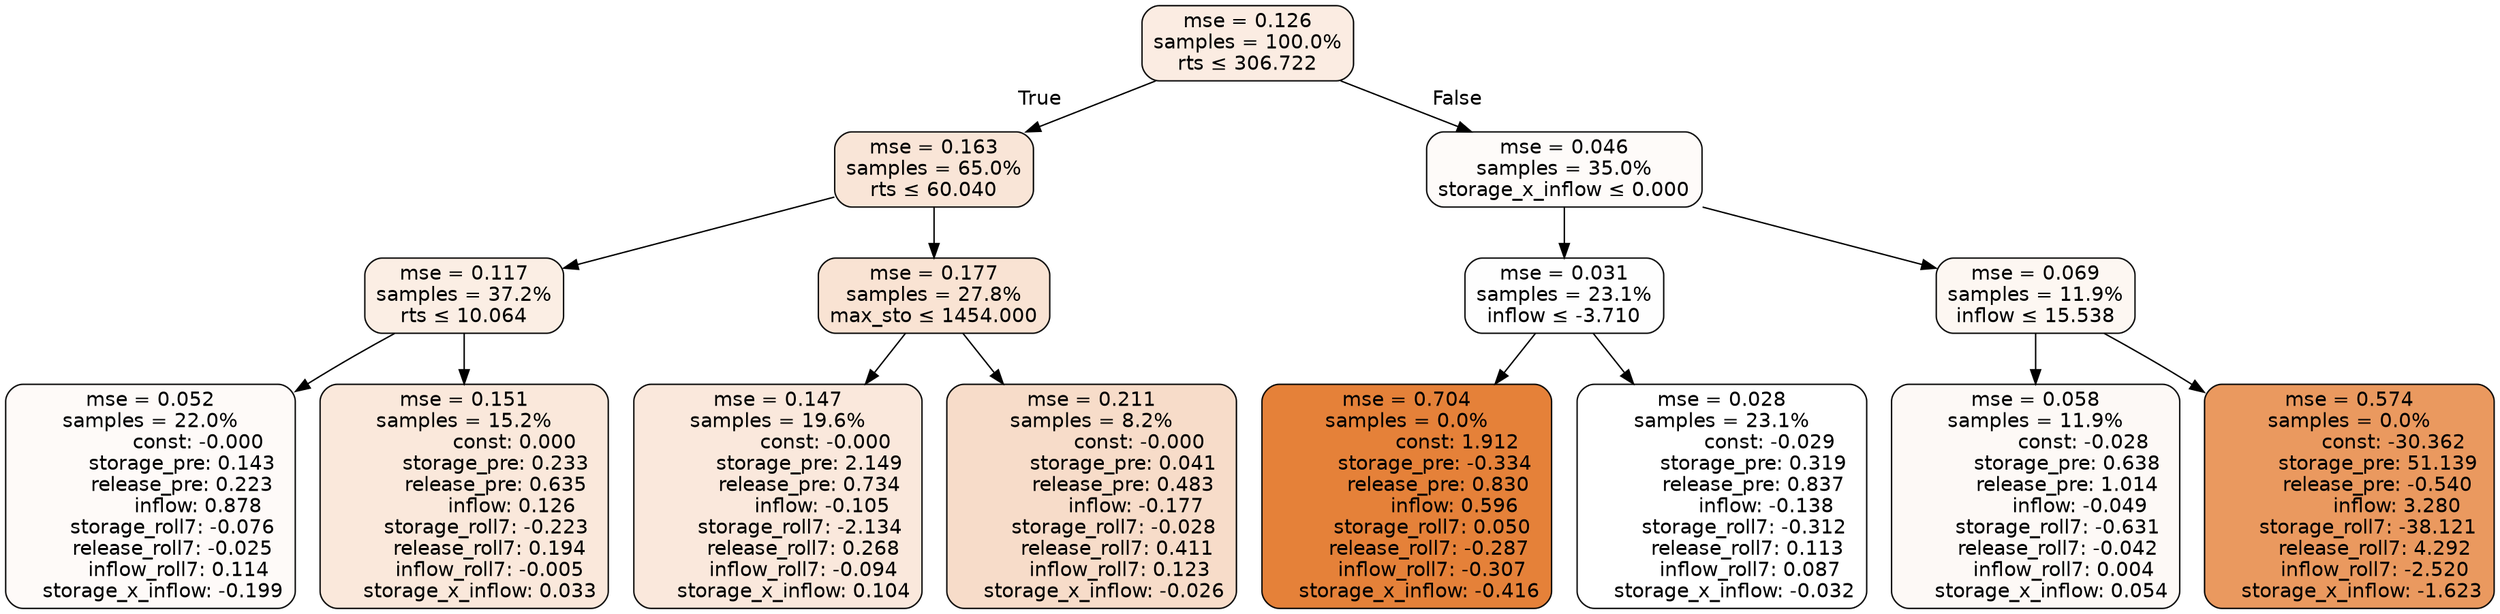 digraph tree {
bgcolor="transparent"
node [shape=rectangle, style="filled, rounded", color="black", fontname=helvetica] ;
edge [fontname=helvetica] ;
	"0" [label="mse = 0.126
samples = 100.0%
rts &le; 306.722", fillcolor="#fbece2"]
	"1" [label="mse = 0.163
samples = 65.0%
rts &le; 60.040", fillcolor="#f9e5d7"]
	"2" [label="mse = 0.117
samples = 37.2%
rts &le; 10.064", fillcolor="#fbeee4"]
	"3" [label="mse = 0.052
samples = 22.0%
               const: -0.000
          storage_pre: 0.143
          release_pre: 0.223
               inflow: 0.878
       storage_roll7: -0.076
       release_roll7: -0.025
         inflow_roll7: 0.114
    storage_x_inflow: -0.199", fillcolor="#fefaf8"]
	"4" [label="mse = 0.151
samples = 15.2%
                const: 0.000
          storage_pre: 0.233
          release_pre: 0.635
               inflow: 0.126
       storage_roll7: -0.223
        release_roll7: 0.194
        inflow_roll7: -0.005
     storage_x_inflow: 0.033", fillcolor="#fae8db"]
	"5" [label="mse = 0.177
samples = 27.8%
max_sto &le; 1454.000", fillcolor="#f9e3d3"]
	"6" [label="mse = 0.147
samples = 19.6%
               const: -0.000
          storage_pre: 2.149
          release_pre: 0.734
              inflow: -0.105
       storage_roll7: -2.134
        release_roll7: 0.268
        inflow_roll7: -0.094
     storage_x_inflow: 0.104", fillcolor="#fae8dc"]
	"7" [label="mse = 0.211
samples = 8.2%
               const: -0.000
          storage_pre: 0.041
          release_pre: 0.483
              inflow: -0.177
       storage_roll7: -0.028
        release_roll7: 0.411
         inflow_roll7: 0.123
    storage_x_inflow: -0.026", fillcolor="#f7dcc9"]
	"8" [label="mse = 0.046
samples = 35.0%
storage_x_inflow &le; 0.000", fillcolor="#fefbf9"]
	"9" [label="mse = 0.031
samples = 23.1%
inflow &le; -3.710", fillcolor="#fefefe"]
	"10" [label="mse = 0.704
samples = 0.0%
                const: 1.912
         storage_pre: -0.334
          release_pre: 0.830
               inflow: 0.596
        storage_roll7: 0.050
       release_roll7: -0.287
        inflow_roll7: -0.307
    storage_x_inflow: -0.416", fillcolor="#e58139"]
	"11" [label="mse = 0.028
samples = 23.1%
               const: -0.029
          storage_pre: 0.319
          release_pre: 0.837
              inflow: -0.138
       storage_roll7: -0.312
        release_roll7: 0.113
         inflow_roll7: 0.087
    storage_x_inflow: -0.032", fillcolor="#ffffff"]
	"12" [label="mse = 0.069
samples = 11.9%
inflow &le; 15.538", fillcolor="#fdf7f2"]
	"13" [label="mse = 0.058
samples = 11.9%
               const: -0.028
          storage_pre: 0.638
          release_pre: 1.014
              inflow: -0.049
       storage_roll7: -0.631
       release_roll7: -0.042
         inflow_roll7: 0.004
     storage_x_inflow: 0.054", fillcolor="#fdf9f6"]
	"14" [label="mse = 0.574
samples = 0.0%
              const: -30.362
         storage_pre: 51.139
         release_pre: -0.540
               inflow: 3.280
      storage_roll7: -38.121
        release_roll7: 4.292
        inflow_roll7: -2.520
    storage_x_inflow: -1.623", fillcolor="#ea995f"]

	"0" -> "1" [labeldistance=2.5, labelangle=45, headlabel="True"]
	"1" -> "2"
	"2" -> "3"
	"2" -> "4"
	"1" -> "5"
	"5" -> "6"
	"5" -> "7"
	"0" -> "8" [labeldistance=2.5, labelangle=-45, headlabel="False"]
	"8" -> "9"
	"9" -> "10"
	"9" -> "11"
	"8" -> "12"
	"12" -> "13"
	"12" -> "14"
}